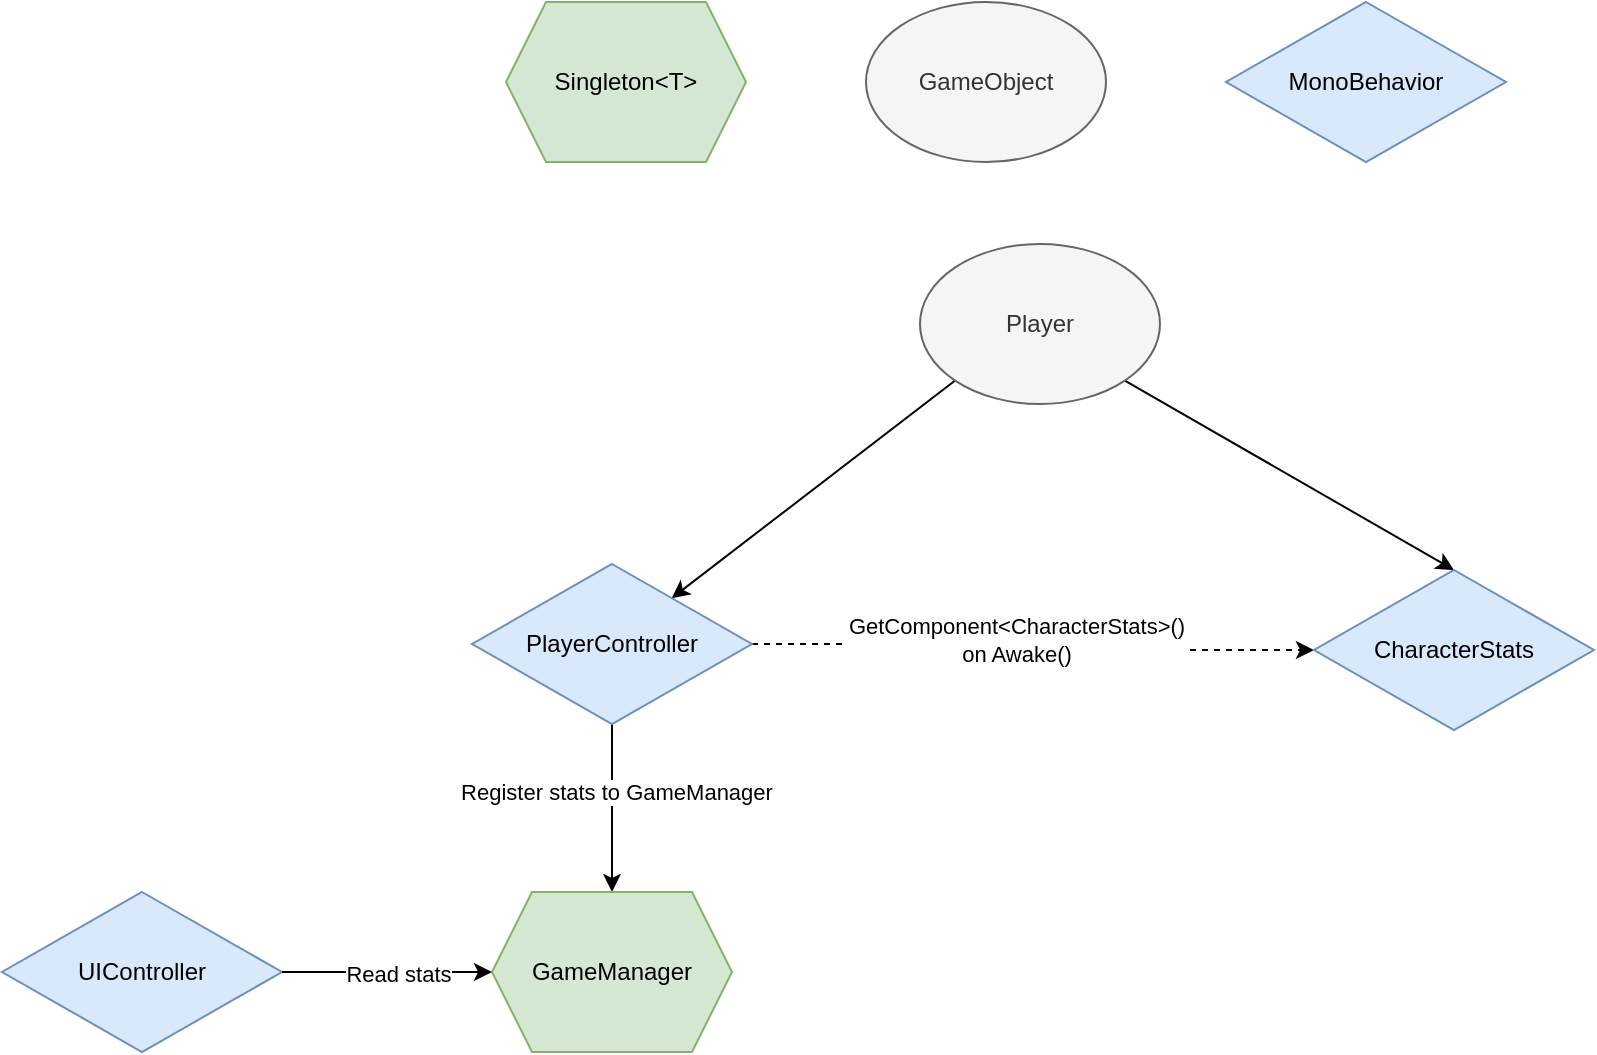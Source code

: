 <mxfile version="24.3.1" type="github">
  <diagram name="第 1 页" id="2a8IaGi-SIB8uY6eGXwn">
    <mxGraphModel dx="2295" dy="1992" grid="0" gridSize="10" guides="1" tooltips="1" connect="1" arrows="1" fold="1" page="1" pageScale="1" pageWidth="827" pageHeight="1169" math="0" shadow="0">
      <root>
        <mxCell id="0" />
        <mxCell id="1" parent="0" />
        <mxCell id="u_eatWrobegxD37L-Buj-10" value="" style="rounded=0;orthogonalLoop=1;jettySize=auto;html=1;exitX=0;exitY=1;exitDx=0;exitDy=0;" edge="1" parent="1" source="u_eatWrobegxD37L-Buj-3" target="u_eatWrobegxD37L-Buj-9">
          <mxGeometry relative="1" as="geometry" />
        </mxCell>
        <mxCell id="u_eatWrobegxD37L-Buj-12" style="rounded=0;orthogonalLoop=1;jettySize=auto;html=1;exitX=1;exitY=1;exitDx=0;exitDy=0;entryX=0.5;entryY=0;entryDx=0;entryDy=0;" edge="1" parent="1" source="u_eatWrobegxD37L-Buj-3" target="u_eatWrobegxD37L-Buj-11">
          <mxGeometry relative="1" as="geometry" />
        </mxCell>
        <mxCell id="u_eatWrobegxD37L-Buj-3" value="Player" style="ellipse;whiteSpace=wrap;html=1;fillColor=#f5f5f5;fontColor=#333333;strokeColor=#666666;" vertex="1" parent="1">
          <mxGeometry x="147" y="41" width="120" height="80" as="geometry" />
        </mxCell>
        <mxCell id="u_eatWrobegxD37L-Buj-15" style="edgeStyle=orthogonalEdgeStyle;rounded=0;orthogonalLoop=1;jettySize=auto;html=1;exitX=1;exitY=0.5;exitDx=0;exitDy=0;entryX=0;entryY=0.5;entryDx=0;entryDy=0;dashed=1;" edge="1" parent="1" source="u_eatWrobegxD37L-Buj-9" target="u_eatWrobegxD37L-Buj-11">
          <mxGeometry relative="1" as="geometry" />
        </mxCell>
        <mxCell id="u_eatWrobegxD37L-Buj-17" value="GetComponent&amp;lt;CharacterStats&amp;gt;()&lt;div&gt;on Awake()&lt;/div&gt;" style="edgeLabel;html=1;align=center;verticalAlign=middle;resizable=0;points=[];" vertex="1" connectable="0" parent="u_eatWrobegxD37L-Buj-15">
          <mxGeometry x="-0.073" y="2" relative="1" as="geometry">
            <mxPoint as="offset" />
          </mxGeometry>
        </mxCell>
        <mxCell id="u_eatWrobegxD37L-Buj-20" value="" style="edgeStyle=orthogonalEdgeStyle;rounded=0;orthogonalLoop=1;jettySize=auto;html=1;" edge="1" parent="1" source="u_eatWrobegxD37L-Buj-9" target="u_eatWrobegxD37L-Buj-19">
          <mxGeometry relative="1" as="geometry" />
        </mxCell>
        <mxCell id="u_eatWrobegxD37L-Buj-21" value="Register stats to GameManager" style="edgeLabel;html=1;align=center;verticalAlign=middle;resizable=0;points=[];" vertex="1" connectable="0" parent="u_eatWrobegxD37L-Buj-20">
          <mxGeometry x="-0.191" y="2" relative="1" as="geometry">
            <mxPoint as="offset" />
          </mxGeometry>
        </mxCell>
        <mxCell id="u_eatWrobegxD37L-Buj-9" value="PlayerController" style="rhombus;whiteSpace=wrap;html=1;fillColor=#dae8fc;strokeColor=#6c8ebf;" vertex="1" parent="1">
          <mxGeometry x="-77" y="201" width="140" height="80" as="geometry" />
        </mxCell>
        <mxCell id="u_eatWrobegxD37L-Buj-11" value="CharacterStats" style="rhombus;whiteSpace=wrap;html=1;fillColor=#dae8fc;strokeColor=#6c8ebf;" vertex="1" parent="1">
          <mxGeometry x="344" y="204" width="140" height="80" as="geometry" />
        </mxCell>
        <mxCell id="u_eatWrobegxD37L-Buj-13" value="MonoBehavior" style="rhombus;whiteSpace=wrap;html=1;fillColor=#dae8fc;strokeColor=#6c8ebf;" vertex="1" parent="1">
          <mxGeometry x="300" y="-80" width="140" height="80" as="geometry" />
        </mxCell>
        <mxCell id="u_eatWrobegxD37L-Buj-14" value="GameObject" style="ellipse;whiteSpace=wrap;html=1;fillColor=#f5f5f5;fontColor=#333333;strokeColor=#666666;" vertex="1" parent="1">
          <mxGeometry x="120" y="-80" width="120" height="80" as="geometry" />
        </mxCell>
        <mxCell id="u_eatWrobegxD37L-Buj-18" value="Singleton&amp;lt;T&amp;gt;" style="shape=hexagon;perimeter=hexagonPerimeter2;whiteSpace=wrap;html=1;fixedSize=1;fillColor=#d5e8d4;strokeColor=#82b366;" vertex="1" parent="1">
          <mxGeometry x="-60" y="-80" width="120" height="80" as="geometry" />
        </mxCell>
        <mxCell id="u_eatWrobegxD37L-Buj-19" value="GameManager" style="shape=hexagon;perimeter=hexagonPerimeter2;whiteSpace=wrap;html=1;fixedSize=1;fillColor=#d5e8d4;strokeColor=#82b366;" vertex="1" parent="1">
          <mxGeometry x="-67" y="365" width="120" height="80" as="geometry" />
        </mxCell>
        <mxCell id="u_eatWrobegxD37L-Buj-23" value="UIController" style="rhombus;whiteSpace=wrap;html=1;fillColor=#dae8fc;strokeColor=#6c8ebf;" vertex="1" parent="1">
          <mxGeometry x="-312" y="365" width="140" height="80" as="geometry" />
        </mxCell>
        <mxCell id="u_eatWrobegxD37L-Buj-24" style="rounded=0;orthogonalLoop=1;jettySize=auto;html=1;exitX=1;exitY=0.5;exitDx=0;exitDy=0;entryX=0;entryY=0.5;entryDx=0;entryDy=0;" edge="1" parent="1" source="u_eatWrobegxD37L-Buj-23" target="u_eatWrobegxD37L-Buj-19">
          <mxGeometry relative="1" as="geometry" />
        </mxCell>
        <mxCell id="u_eatWrobegxD37L-Buj-25" value="Read stats" style="edgeLabel;html=1;align=center;verticalAlign=middle;resizable=0;points=[];" vertex="1" connectable="0" parent="u_eatWrobegxD37L-Buj-24">
          <mxGeometry x="0.103" y="-1" relative="1" as="geometry">
            <mxPoint as="offset" />
          </mxGeometry>
        </mxCell>
      </root>
    </mxGraphModel>
  </diagram>
</mxfile>
